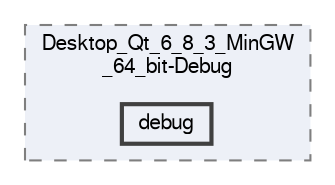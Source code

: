 digraph "C:/Users/Michal/Documents/Dane_Pogodowe_Projekt/build/Desktop_Qt_6_8_3_MinGW_64_bit-Debug/debug"
{
 // LATEX_PDF_SIZE
  bgcolor="transparent";
  edge [fontname=FreeSans,fontsize=10,labelfontname=FreeSans,labelfontsize=10];
  node [fontname=FreeSans,fontsize=10,shape=box,height=0.2,width=0.4];
  compound=true
  subgraph clusterdir_7c54cebf1e8586a5628d2a0d6be0c5dd {
    graph [ bgcolor="#edf0f7", pencolor="grey50", label="Desktop_Qt_6_8_3_MinGW\l_64_bit-Debug", fontname=FreeSans,fontsize=10 style="filled,dashed", URL="dir_7c54cebf1e8586a5628d2a0d6be0c5dd.html",tooltip=""]
  dir_f203cb2a1b9dc1e334256af0ad2f4450 [label="debug", fillcolor="#edf0f7", color="grey25", style="filled,bold", URL="dir_f203cb2a1b9dc1e334256af0ad2f4450.html",tooltip=""];
  }
}
